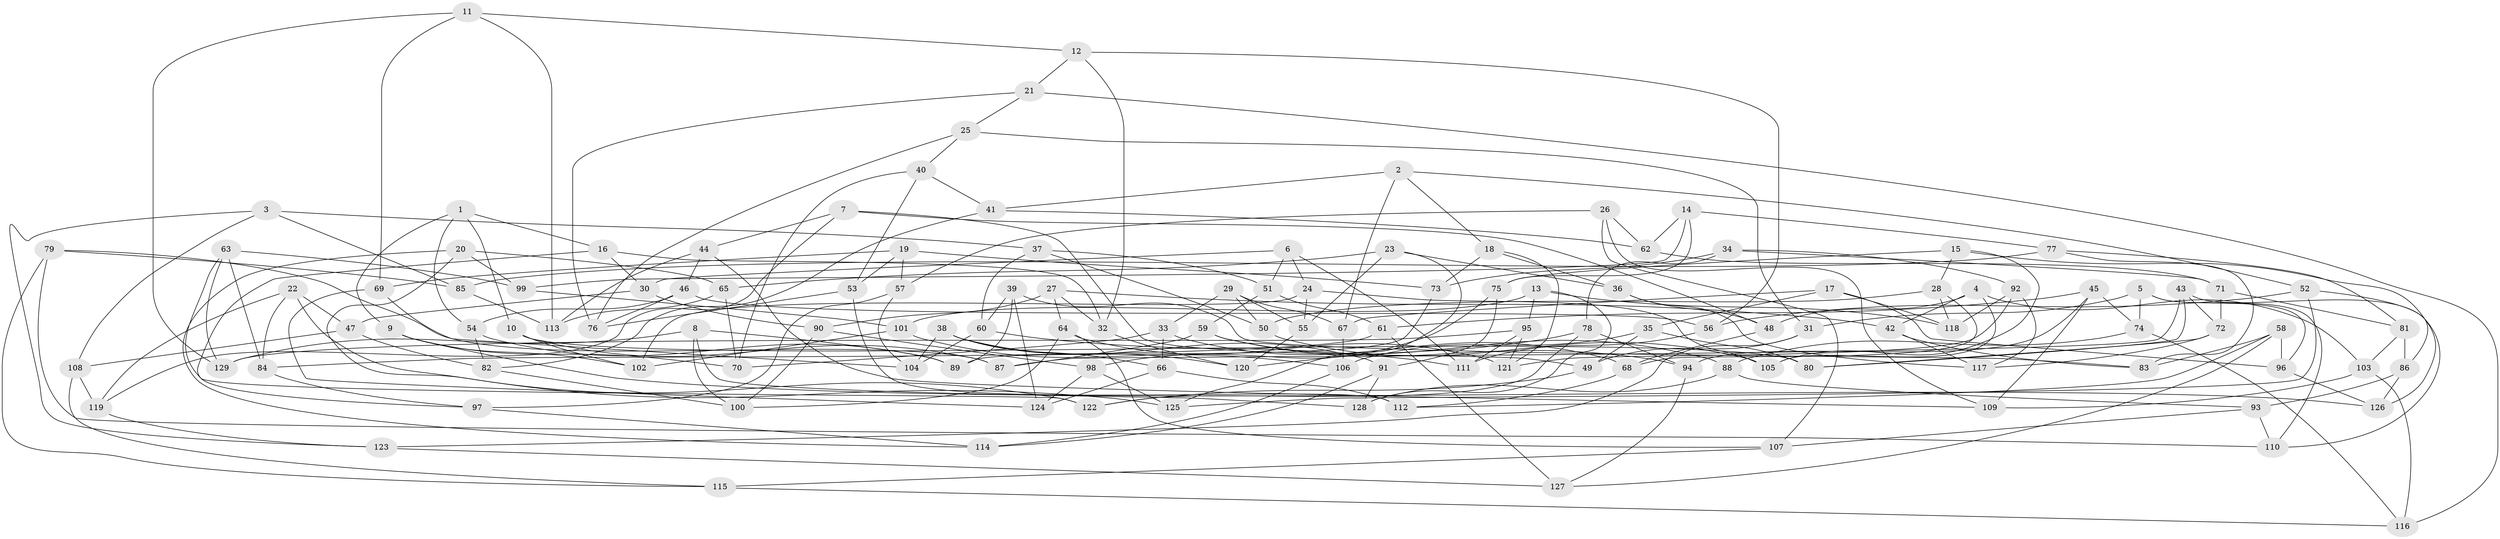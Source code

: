 // coarse degree distribution, {4: 0.7555555555555555, 5: 0.1, 8: 0.05555555555555555, 9: 0.03333333333333333, 10: 0.011111111111111112, 3: 0.022222222222222223, 7: 0.022222222222222223}
// Generated by graph-tools (version 1.1) at 2025/02/03/04/25 22:02:18]
// undirected, 129 vertices, 258 edges
graph export_dot {
graph [start="1"]
  node [color=gray90,style=filled];
  1;
  2;
  3;
  4;
  5;
  6;
  7;
  8;
  9;
  10;
  11;
  12;
  13;
  14;
  15;
  16;
  17;
  18;
  19;
  20;
  21;
  22;
  23;
  24;
  25;
  26;
  27;
  28;
  29;
  30;
  31;
  32;
  33;
  34;
  35;
  36;
  37;
  38;
  39;
  40;
  41;
  42;
  43;
  44;
  45;
  46;
  47;
  48;
  49;
  50;
  51;
  52;
  53;
  54;
  55;
  56;
  57;
  58;
  59;
  60;
  61;
  62;
  63;
  64;
  65;
  66;
  67;
  68;
  69;
  70;
  71;
  72;
  73;
  74;
  75;
  76;
  77;
  78;
  79;
  80;
  81;
  82;
  83;
  84;
  85;
  86;
  87;
  88;
  89;
  90;
  91;
  92;
  93;
  94;
  95;
  96;
  97;
  98;
  99;
  100;
  101;
  102;
  103;
  104;
  105;
  106;
  107;
  108;
  109;
  110;
  111;
  112;
  113;
  114;
  115;
  116;
  117;
  118;
  119;
  120;
  121;
  122;
  123;
  124;
  125;
  126;
  127;
  128;
  129;
  1 -- 9;
  1 -- 10;
  1 -- 54;
  1 -- 16;
  2 -- 52;
  2 -- 41;
  2 -- 67;
  2 -- 18;
  3 -- 123;
  3 -- 37;
  3 -- 108;
  3 -- 85;
  4 -- 48;
  4 -- 105;
  4 -- 103;
  4 -- 42;
  5 -- 110;
  5 -- 31;
  5 -- 96;
  5 -- 74;
  6 -- 51;
  6 -- 30;
  6 -- 111;
  6 -- 24;
  7 -- 119;
  7 -- 44;
  7 -- 49;
  7 -- 48;
  8 -- 89;
  8 -- 129;
  8 -- 100;
  8 -- 128;
  9 -- 102;
  9 -- 70;
  9 -- 126;
  10 -- 80;
  10 -- 102;
  10 -- 87;
  11 -- 113;
  11 -- 12;
  11 -- 69;
  11 -- 129;
  12 -- 56;
  12 -- 21;
  12 -- 32;
  13 -- 95;
  13 -- 101;
  13 -- 128;
  13 -- 118;
  14 -- 99;
  14 -- 75;
  14 -- 77;
  14 -- 62;
  15 -- 86;
  15 -- 28;
  15 -- 105;
  15 -- 75;
  16 -- 97;
  16 -- 30;
  16 -- 32;
  17 -- 96;
  17 -- 118;
  17 -- 35;
  17 -- 67;
  18 -- 73;
  18 -- 121;
  18 -- 36;
  19 -- 69;
  19 -- 57;
  19 -- 53;
  19 -- 73;
  20 -- 114;
  20 -- 99;
  20 -- 65;
  20 -- 122;
  21 -- 76;
  21 -- 116;
  21 -- 25;
  22 -- 125;
  22 -- 84;
  22 -- 119;
  22 -- 47;
  23 -- 65;
  23 -- 36;
  23 -- 55;
  23 -- 125;
  24 -- 102;
  24 -- 55;
  24 -- 105;
  25 -- 76;
  25 -- 40;
  25 -- 31;
  26 -- 57;
  26 -- 109;
  26 -- 62;
  26 -- 107;
  27 -- 42;
  27 -- 32;
  27 -- 90;
  27 -- 64;
  28 -- 50;
  28 -- 68;
  28 -- 118;
  29 -- 50;
  29 -- 33;
  29 -- 67;
  29 -- 55;
  30 -- 47;
  30 -- 90;
  31 -- 49;
  31 -- 123;
  32 -- 120;
  33 -- 70;
  33 -- 66;
  33 -- 68;
  34 -- 92;
  34 -- 71;
  34 -- 78;
  34 -- 73;
  35 -- 106;
  35 -- 80;
  35 -- 49;
  36 -- 48;
  36 -- 117;
  37 -- 51;
  37 -- 50;
  37 -- 60;
  38 -- 91;
  38 -- 104;
  38 -- 120;
  38 -- 66;
  39 -- 124;
  39 -- 83;
  39 -- 89;
  39 -- 60;
  40 -- 53;
  40 -- 41;
  40 -- 70;
  41 -- 82;
  41 -- 62;
  42 -- 83;
  42 -- 117;
  43 -- 110;
  43 -- 87;
  43 -- 80;
  43 -- 72;
  44 -- 113;
  44 -- 109;
  44 -- 46;
  45 -- 109;
  45 -- 61;
  45 -- 94;
  45 -- 74;
  46 -- 54;
  46 -- 76;
  46 -- 56;
  47 -- 82;
  47 -- 108;
  48 -- 68;
  49 -- 122;
  50 -- 105;
  51 -- 59;
  51 -- 61;
  52 -- 126;
  52 -- 56;
  52 -- 125;
  53 -- 76;
  53 -- 112;
  54 -- 82;
  54 -- 89;
  55 -- 120;
  56 -- 111;
  57 -- 104;
  57 -- 97;
  58 -- 96;
  58 -- 83;
  58 -- 112;
  58 -- 127;
  59 -- 87;
  59 -- 94;
  59 -- 88;
  60 -- 104;
  60 -- 111;
  61 -- 127;
  61 -- 84;
  62 -- 71;
  63 -- 99;
  63 -- 84;
  63 -- 122;
  63 -- 129;
  64 -- 121;
  64 -- 100;
  64 -- 107;
  65 -- 70;
  65 -- 113;
  66 -- 124;
  66 -- 112;
  67 -- 106;
  68 -- 112;
  69 -- 124;
  69 -- 104;
  71 -- 72;
  71 -- 81;
  72 -- 80;
  72 -- 117;
  73 -- 89;
  74 -- 88;
  74 -- 116;
  75 -- 98;
  75 -- 91;
  77 -- 81;
  77 -- 83;
  77 -- 85;
  78 -- 120;
  78 -- 94;
  78 -- 122;
  79 -- 115;
  79 -- 110;
  79 -- 85;
  79 -- 87;
  81 -- 103;
  81 -- 86;
  82 -- 100;
  84 -- 97;
  85 -- 113;
  86 -- 126;
  86 -- 93;
  88 -- 93;
  88 -- 128;
  90 -- 100;
  90 -- 98;
  91 -- 114;
  91 -- 128;
  92 -- 118;
  92 -- 121;
  92 -- 117;
  93 -- 107;
  93 -- 110;
  94 -- 127;
  95 -- 111;
  95 -- 129;
  95 -- 121;
  96 -- 126;
  97 -- 114;
  98 -- 124;
  98 -- 125;
  99 -- 101;
  101 -- 106;
  101 -- 102;
  103 -- 109;
  103 -- 116;
  106 -- 114;
  107 -- 115;
  108 -- 115;
  108 -- 119;
  115 -- 116;
  119 -- 123;
  123 -- 127;
}
